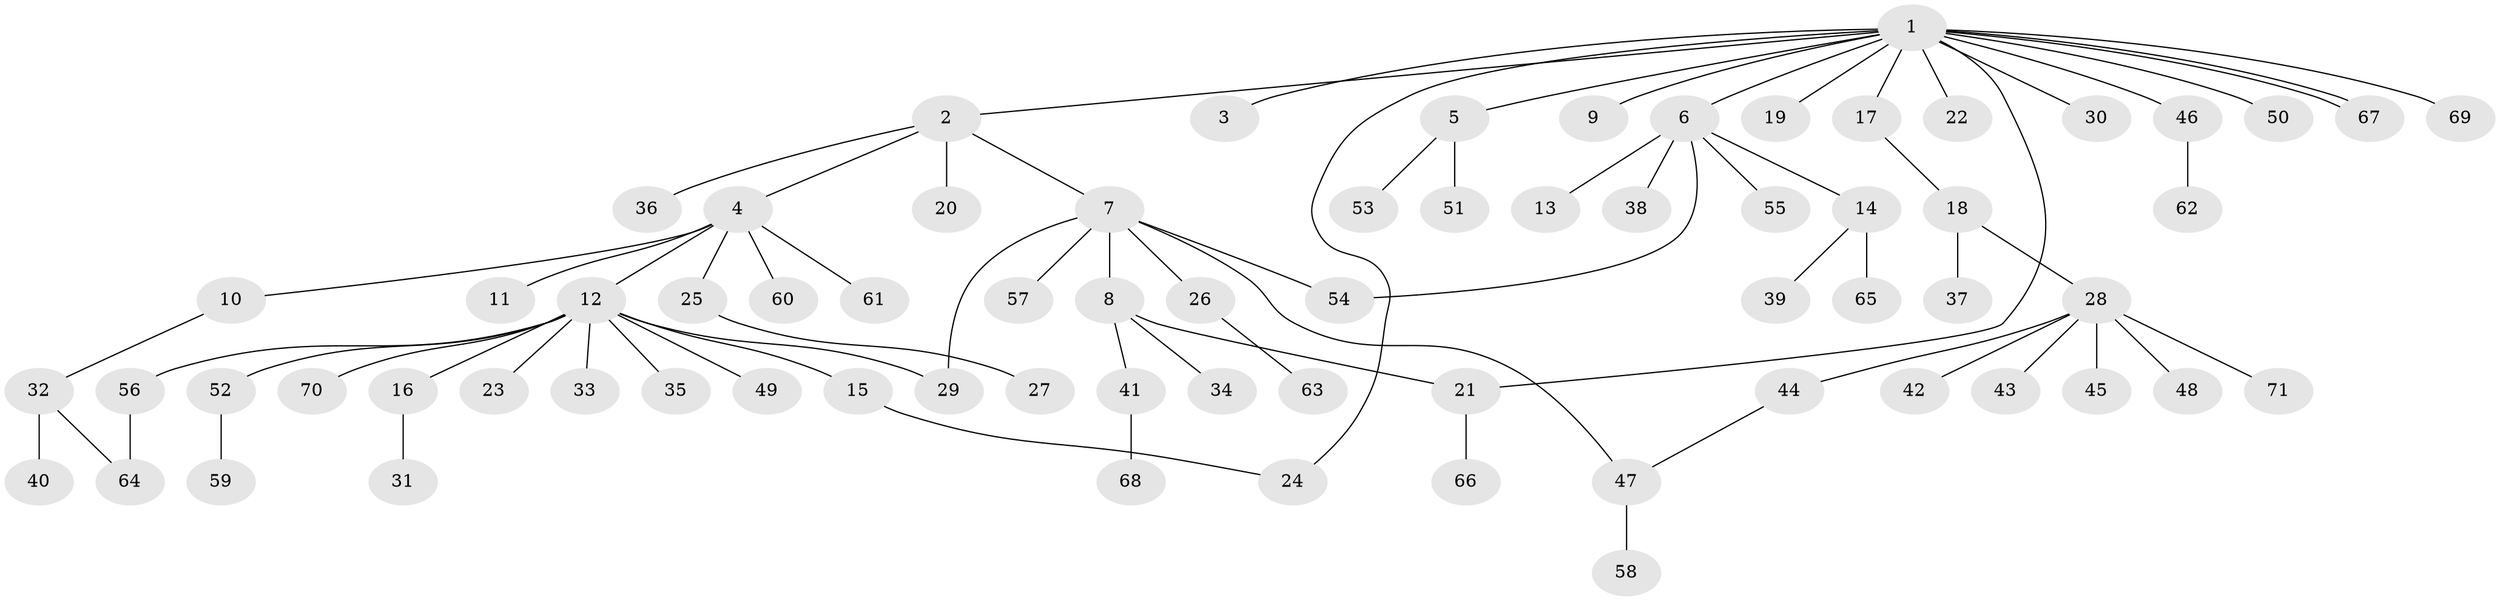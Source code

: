 // Generated by graph-tools (version 1.1) at 2025/11/02/27/25 16:11:12]
// undirected, 71 vertices, 77 edges
graph export_dot {
graph [start="1"]
  node [color=gray90,style=filled];
  1;
  2;
  3;
  4;
  5;
  6;
  7;
  8;
  9;
  10;
  11;
  12;
  13;
  14;
  15;
  16;
  17;
  18;
  19;
  20;
  21;
  22;
  23;
  24;
  25;
  26;
  27;
  28;
  29;
  30;
  31;
  32;
  33;
  34;
  35;
  36;
  37;
  38;
  39;
  40;
  41;
  42;
  43;
  44;
  45;
  46;
  47;
  48;
  49;
  50;
  51;
  52;
  53;
  54;
  55;
  56;
  57;
  58;
  59;
  60;
  61;
  62;
  63;
  64;
  65;
  66;
  67;
  68;
  69;
  70;
  71;
  1 -- 2;
  1 -- 3;
  1 -- 5;
  1 -- 6;
  1 -- 9;
  1 -- 17;
  1 -- 19;
  1 -- 21;
  1 -- 22;
  1 -- 24;
  1 -- 30;
  1 -- 46;
  1 -- 50;
  1 -- 67;
  1 -- 67;
  1 -- 69;
  2 -- 4;
  2 -- 7;
  2 -- 20;
  2 -- 36;
  4 -- 10;
  4 -- 11;
  4 -- 12;
  4 -- 25;
  4 -- 60;
  4 -- 61;
  5 -- 51;
  5 -- 53;
  6 -- 13;
  6 -- 14;
  6 -- 38;
  6 -- 54;
  6 -- 55;
  7 -- 8;
  7 -- 26;
  7 -- 29;
  7 -- 47;
  7 -- 54;
  7 -- 57;
  8 -- 21;
  8 -- 34;
  8 -- 41;
  10 -- 32;
  12 -- 15;
  12 -- 16;
  12 -- 23;
  12 -- 29;
  12 -- 33;
  12 -- 35;
  12 -- 49;
  12 -- 52;
  12 -- 56;
  12 -- 70;
  14 -- 39;
  14 -- 65;
  15 -- 24;
  16 -- 31;
  17 -- 18;
  18 -- 28;
  18 -- 37;
  21 -- 66;
  25 -- 27;
  26 -- 63;
  28 -- 42;
  28 -- 43;
  28 -- 44;
  28 -- 45;
  28 -- 48;
  28 -- 71;
  32 -- 40;
  32 -- 64;
  41 -- 68;
  44 -- 47;
  46 -- 62;
  47 -- 58;
  52 -- 59;
  56 -- 64;
}

